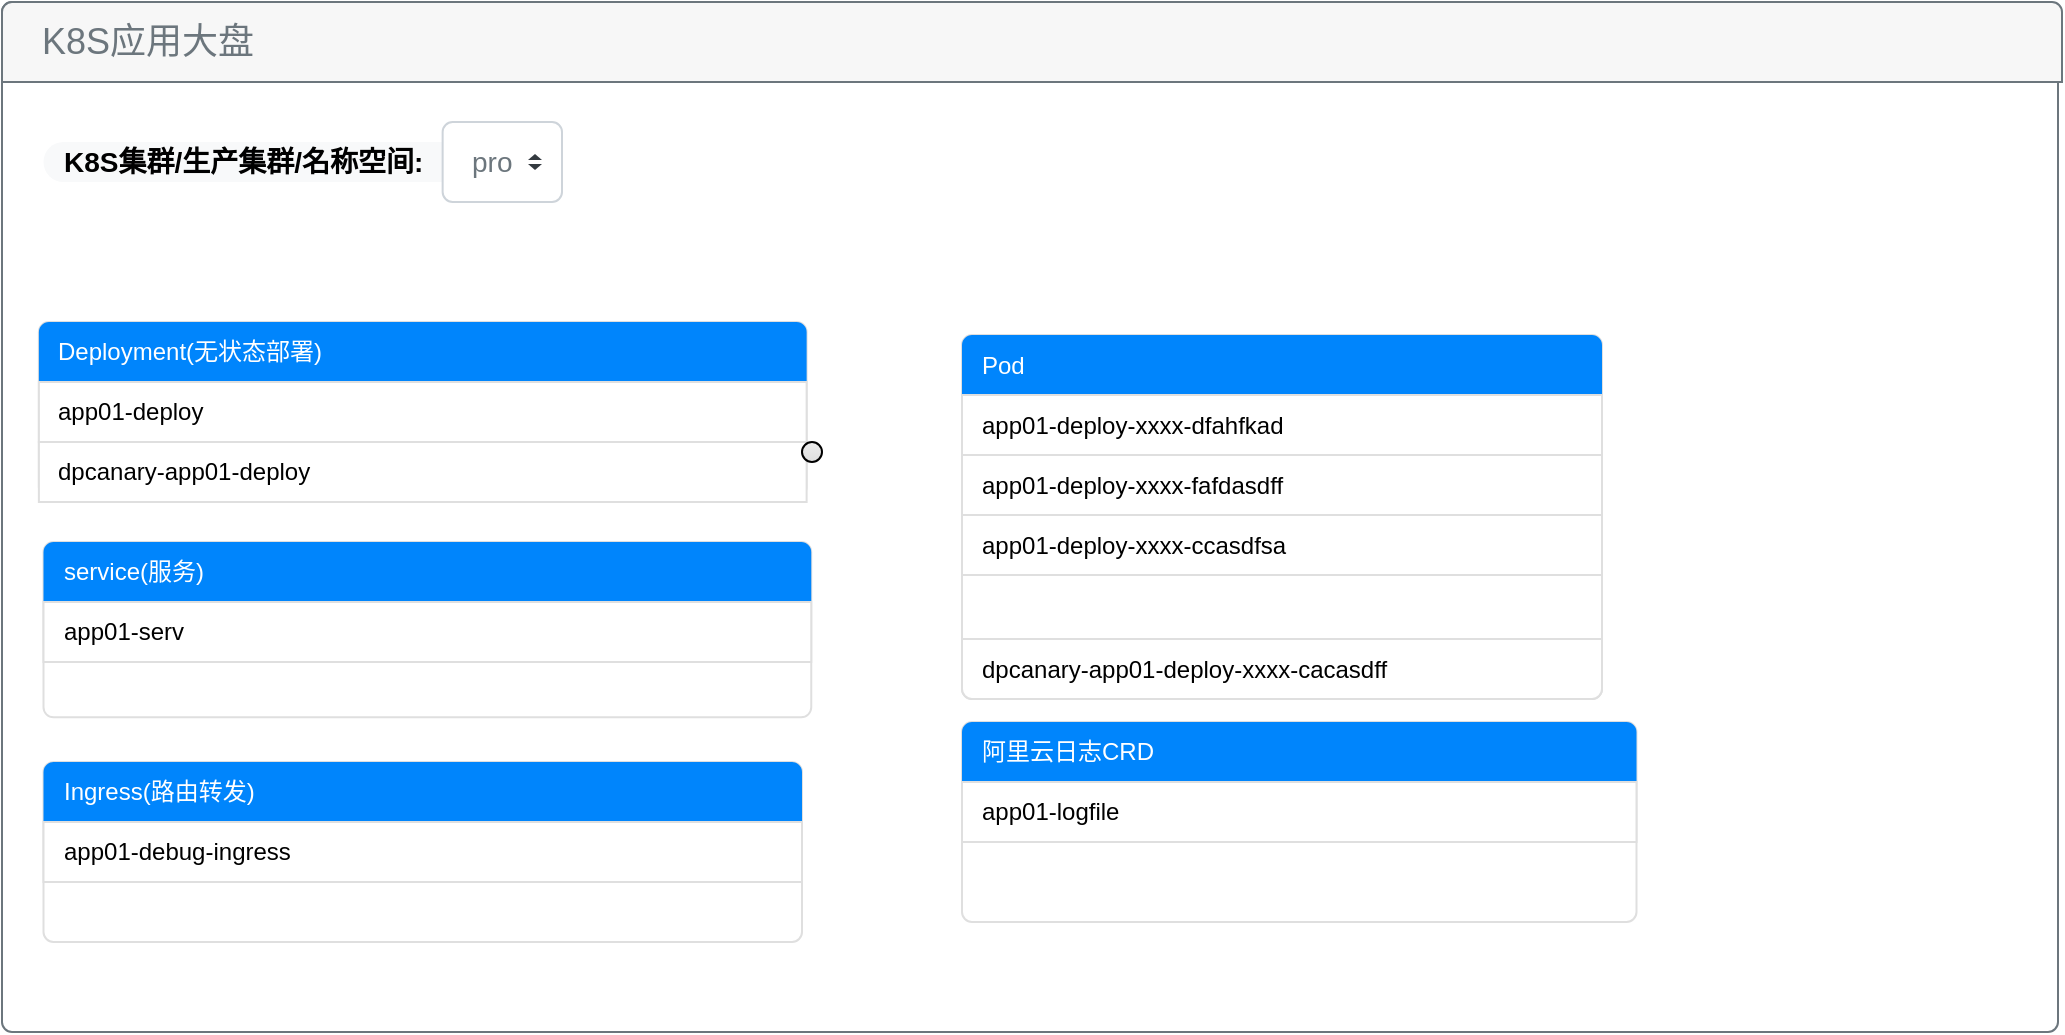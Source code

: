 <mxfile version="21.6.5" type="github">
  <diagram name="第 1 页" id="01FDnBN2lIUEQNsiVANt">
    <mxGraphModel dx="954" dy="481" grid="1" gridSize="10" guides="1" tooltips="1" connect="1" arrows="1" fold="1" page="1" pageScale="1" pageWidth="827" pageHeight="1169" math="0" shadow="0">
      <root>
        <mxCell id="0" />
        <mxCell id="1" parent="0" />
        <mxCell id="42nNlwgd269AoSFW45IH-22" value="" style="html=1;shadow=0;dashed=0;shape=mxgraph.bootstrap.rrect;rSize=5;strokeColor=#6C767D;html=1;whiteSpace=wrap;fillColor=#ffffff;fontColor=#212529;verticalAlign=bottom;align=left;spacing=20;spacingBottom=0;fontSize=14;" vertex="1" parent="1">
          <mxGeometry x="10" y="70" width="1028" height="515" as="geometry" />
        </mxCell>
        <mxCell id="42nNlwgd269AoSFW45IH-23" value="K8S应用大盘" style="html=1;shadow=0;dashed=0;shape=mxgraph.bootstrap.topButton;rSize=5;perimeter=none;whiteSpace=wrap;fillColor=#F7F7F7;strokeColor=#6C767D;fontColor=#6C767D;resizeWidth=1;fontSize=18;align=left;spacing=20;" vertex="1" parent="42nNlwgd269AoSFW45IH-22">
          <mxGeometry width="1030" height="40" relative="1" as="geometry" />
        </mxCell>
        <mxCell id="42nNlwgd269AoSFW45IH-45" value="" style="html=1;shadow=0;dashed=0;shape=mxgraph.bootstrap.rrect;rSize=5;strokeColor=#DFDFDF;html=1;whiteSpace=wrap;fillColor=#FFFFFF;fontColor=#000000;" vertex="1" parent="42nNlwgd269AoSFW45IH-22">
          <mxGeometry x="18.44" y="160.002" width="383.875" height="87.66" as="geometry" />
        </mxCell>
        <mxCell id="42nNlwgd269AoSFW45IH-46" value="Deployment(无状态部署)" style="html=1;shadow=0;dashed=0;shape=mxgraph.bootstrap.topButton;rSize=5;strokeColor=none;fillColor=#0085FC;fontColor=#ffffff;perimeter=none;whiteSpace=wrap;resizeWidth=1;align=left;spacing=10;" vertex="1" parent="42nNlwgd269AoSFW45IH-45">
          <mxGeometry width="383.875" height="30" relative="1" as="geometry" />
        </mxCell>
        <mxCell id="42nNlwgd269AoSFW45IH-47" value="app01-deploy" style="strokeColor=inherit;fillColor=inherit;gradientColor=inherit;fontColor=inherit;html=1;shadow=0;dashed=0;perimeter=none;whiteSpace=wrap;resizeWidth=1;align=left;spacing=10;" vertex="1" parent="42nNlwgd269AoSFW45IH-45">
          <mxGeometry width="383.875" height="30" relative="1" as="geometry">
            <mxPoint y="30" as="offset" />
          </mxGeometry>
        </mxCell>
        <mxCell id="42nNlwgd269AoSFW45IH-48" value="dpcanary-app01-deploy" style="strokeColor=inherit;fillColor=inherit;gradientColor=inherit;fontColor=inherit;html=1;shadow=0;dashed=0;perimeter=none;whiteSpace=wrap;resizeWidth=1;align=left;spacing=10;" vertex="1" parent="42nNlwgd269AoSFW45IH-45">
          <mxGeometry width="383.875" height="30" relative="1" as="geometry">
            <mxPoint y="60" as="offset" />
          </mxGeometry>
        </mxCell>
        <mxCell id="42nNlwgd269AoSFW45IH-51" value="" style="html=1;shadow=0;dashed=0;shape=mxgraph.bootstrap.rrect;rSize=5;strokeColor=#DFDFDF;html=1;whiteSpace=wrap;fillColor=#FFFFFF;fontColor=#000000;" vertex="1" parent="42nNlwgd269AoSFW45IH-22">
          <mxGeometry x="480" y="166.5" width="320" height="182" as="geometry" />
        </mxCell>
        <mxCell id="42nNlwgd269AoSFW45IH-52" value="Pod" style="html=1;shadow=0;dashed=0;shape=mxgraph.bootstrap.topButton;rSize=5;strokeColor=none;fillColor=#0085FC;fontColor=#ffffff;perimeter=none;whiteSpace=wrap;resizeWidth=1;align=left;spacing=10;" vertex="1" parent="42nNlwgd269AoSFW45IH-51">
          <mxGeometry width="320" height="30" relative="1" as="geometry" />
        </mxCell>
        <mxCell id="42nNlwgd269AoSFW45IH-53" value="app01-deploy-xxxx-dfahfkad" style="strokeColor=inherit;fillColor=inherit;gradientColor=inherit;fontColor=inherit;html=1;shadow=0;dashed=0;perimeter=none;whiteSpace=wrap;resizeWidth=1;align=left;spacing=10;" vertex="1" parent="42nNlwgd269AoSFW45IH-51">
          <mxGeometry width="320" height="30" relative="1" as="geometry">
            <mxPoint y="30" as="offset" />
          </mxGeometry>
        </mxCell>
        <mxCell id="42nNlwgd269AoSFW45IH-54" value="app01-deploy-xxxx-fafdasdff" style="strokeColor=inherit;fillColor=inherit;gradientColor=inherit;fontColor=inherit;html=1;shadow=0;dashed=0;perimeter=none;whiteSpace=wrap;resizeWidth=1;align=left;spacing=10;" vertex="1" parent="42nNlwgd269AoSFW45IH-51">
          <mxGeometry width="320" height="30" relative="1" as="geometry">
            <mxPoint y="60" as="offset" />
          </mxGeometry>
        </mxCell>
        <mxCell id="42nNlwgd269AoSFW45IH-55" value="app01-deploy-xxxx-ccasdfsa" style="strokeColor=inherit;fillColor=inherit;gradientColor=inherit;fontColor=inherit;html=1;shadow=0;dashed=0;perimeter=none;whiteSpace=wrap;resizeWidth=1;align=left;spacing=10;" vertex="1" parent="42nNlwgd269AoSFW45IH-51">
          <mxGeometry width="320" height="30" relative="1" as="geometry">
            <mxPoint y="90" as="offset" />
          </mxGeometry>
        </mxCell>
        <mxCell id="42nNlwgd269AoSFW45IH-56" value="dpcanary-app01-deploy-xxxx-cacasdff" style="strokeColor=inherit;fillColor=inherit;gradientColor=inherit;fontColor=inherit;html=1;shadow=0;dashed=0;shape=mxgraph.bootstrap.bottomButton;rSize=5;perimeter=none;whiteSpace=wrap;resizeWidth=1;resizeHeight=0;align=left;spacing=10;" vertex="1" parent="42nNlwgd269AoSFW45IH-51">
          <mxGeometry y="1" width="320" height="30" relative="1" as="geometry">
            <mxPoint y="-30" as="offset" />
          </mxGeometry>
        </mxCell>
        <mxCell id="42nNlwgd269AoSFW45IH-58" value="" style="html=1;shadow=0;dashed=0;shape=mxgraph.bootstrap.rrect;rSize=5;strokeColor=#DFDFDF;html=1;whiteSpace=wrap;fillColor=#FFFFFF;fontColor=#000000;" vertex="1" parent="42nNlwgd269AoSFW45IH-22">
          <mxGeometry x="20.75" y="270.002" width="383.875" height="87.66" as="geometry" />
        </mxCell>
        <mxCell id="42nNlwgd269AoSFW45IH-59" value="service(服务)" style="html=1;shadow=0;dashed=0;shape=mxgraph.bootstrap.topButton;rSize=5;strokeColor=none;fillColor=#0085FC;fontColor=#ffffff;perimeter=none;whiteSpace=wrap;resizeWidth=1;align=left;spacing=10;" vertex="1" parent="42nNlwgd269AoSFW45IH-58">
          <mxGeometry width="383.875" height="30" relative="1" as="geometry" />
        </mxCell>
        <mxCell id="42nNlwgd269AoSFW45IH-60" value="app01-serv" style="strokeColor=inherit;fillColor=inherit;gradientColor=inherit;fontColor=inherit;html=1;shadow=0;dashed=0;perimeter=none;whiteSpace=wrap;resizeWidth=1;align=left;spacing=10;" vertex="1" parent="42nNlwgd269AoSFW45IH-58">
          <mxGeometry width="383.875" height="30" relative="1" as="geometry">
            <mxPoint y="30" as="offset" />
          </mxGeometry>
        </mxCell>
        <mxCell id="42nNlwgd269AoSFW45IH-68" value="" style="html=1;shadow=0;dashed=0;shape=mxgraph.bootstrap.rrect;rSize=5;strokeColor=#DFDFDF;html=1;whiteSpace=wrap;fillColor=#FFFFFF;fontColor=#000000;" vertex="1" parent="42nNlwgd269AoSFW45IH-22">
          <mxGeometry x="480" y="360" width="337.25" height="100" as="geometry" />
        </mxCell>
        <mxCell id="42nNlwgd269AoSFW45IH-69" value="阿里云日志CRD" style="html=1;shadow=0;dashed=0;shape=mxgraph.bootstrap.topButton;rSize=5;strokeColor=none;fillColor=#0085FC;fontColor=#ffffff;perimeter=none;whiteSpace=wrap;resizeWidth=1;align=left;spacing=10;" vertex="1" parent="42nNlwgd269AoSFW45IH-68">
          <mxGeometry width="337.25" height="30" relative="1" as="geometry" />
        </mxCell>
        <mxCell id="42nNlwgd269AoSFW45IH-70" value="app01-logfile" style="strokeColor=inherit;fillColor=inherit;gradientColor=inherit;fontColor=inherit;html=1;shadow=0;dashed=0;perimeter=none;whiteSpace=wrap;resizeWidth=1;align=left;spacing=10;" vertex="1" parent="42nNlwgd269AoSFW45IH-68">
          <mxGeometry width="337.25" height="30" relative="1" as="geometry">
            <mxPoint y="30" as="offset" />
          </mxGeometry>
        </mxCell>
        <mxCell id="42nNlwgd269AoSFW45IH-62" value="" style="html=1;shadow=0;dashed=0;shape=mxgraph.bootstrap.rrect;rSize=5;strokeColor=#DFDFDF;html=1;whiteSpace=wrap;fillColor=#FFFFFF;fontColor=#000000;" vertex="1" parent="42nNlwgd269AoSFW45IH-22">
          <mxGeometry x="20.75" y="380" width="379.25" height="90" as="geometry" />
        </mxCell>
        <mxCell id="42nNlwgd269AoSFW45IH-63" value="Ingress(路由转发)" style="html=1;shadow=0;dashed=0;shape=mxgraph.bootstrap.topButton;rSize=5;strokeColor=none;fillColor=#0085FC;fontColor=#ffffff;perimeter=none;whiteSpace=wrap;resizeWidth=1;align=left;spacing=10;" vertex="1" parent="42nNlwgd269AoSFW45IH-62">
          <mxGeometry width="379.25" height="30" relative="1" as="geometry" />
        </mxCell>
        <mxCell id="42nNlwgd269AoSFW45IH-64" value="app01-debug-ingress" style="strokeColor=inherit;fillColor=inherit;gradientColor=inherit;fontColor=inherit;html=1;shadow=0;dashed=0;perimeter=none;whiteSpace=wrap;resizeWidth=1;align=left;spacing=10;" vertex="1" parent="42nNlwgd269AoSFW45IH-62">
          <mxGeometry width="379.25" height="30" relative="1" as="geometry">
            <mxPoint y="30" as="offset" />
          </mxGeometry>
        </mxCell>
        <mxCell id="42nNlwgd269AoSFW45IH-71" value="K8S集群/生产集群/名称空间:" style="rounded=1;whiteSpace=wrap;html=1;arcSize=50;strokeColor=none;strokeWidth=1;fillColor=#F8F9FA;fontColor=#000000;whiteSpace=wrap;align=left;verticalAlign=middle;spacingLeft=0;fontStyle=1;fontSize=14;spacing=10;" vertex="1" parent="42nNlwgd269AoSFW45IH-22">
          <mxGeometry x="20.75" y="70" width="209.25" height="20" as="geometry" />
        </mxCell>
        <mxCell id="42nNlwgd269AoSFW45IH-87" value="pro" style="html=1;shadow=0;dashed=0;shape=mxgraph.bootstrap.rrect;rSize=5;fillColor=#ffffff;strokeColor=#CED4DA;align=left;spacing=15;fontSize=14;fontColor=#6C767D;" vertex="1" parent="42nNlwgd269AoSFW45IH-22">
          <mxGeometry x="220.32" y="60" width="59.68" height="40" as="geometry" />
        </mxCell>
        <mxCell id="42nNlwgd269AoSFW45IH-88" value="" style="shape=triangle;direction=south;fillColor=#343A40;strokeColor=none;perimeter=none;" vertex="1" parent="42nNlwgd269AoSFW45IH-87">
          <mxGeometry x="1" y="0.5" width="7" height="3" relative="1" as="geometry">
            <mxPoint x="-17" y="1" as="offset" />
          </mxGeometry>
        </mxCell>
        <mxCell id="42nNlwgd269AoSFW45IH-89" value="" style="shape=triangle;direction=north;fillColor=#343A40;strokeColor=none;perimeter=none;" vertex="1" parent="42nNlwgd269AoSFW45IH-87">
          <mxGeometry x="1" y="0.5" width="7" height="3" relative="1" as="geometry">
            <mxPoint x="-17" y="-4" as="offset" />
          </mxGeometry>
        </mxCell>
        <mxCell id="42nNlwgd269AoSFW45IH-90" value="" style="html=1;shadow=0;dashed=0;shape=mxgraph.bootstrap.radioButton2;labelPosition=right;verticalLabelPosition=middle;align=left;verticalAlign=middle;gradientColor=#DEDEDE;fillColor=#EDEDED;checked=0;spacing=5;checkedFill=#0085FC;checkedStroke=#ffffff;sketch=0;" vertex="1" parent="1">
          <mxGeometry x="410" y="290" width="10" height="10" as="geometry" />
        </mxCell>
      </root>
    </mxGraphModel>
  </diagram>
</mxfile>
